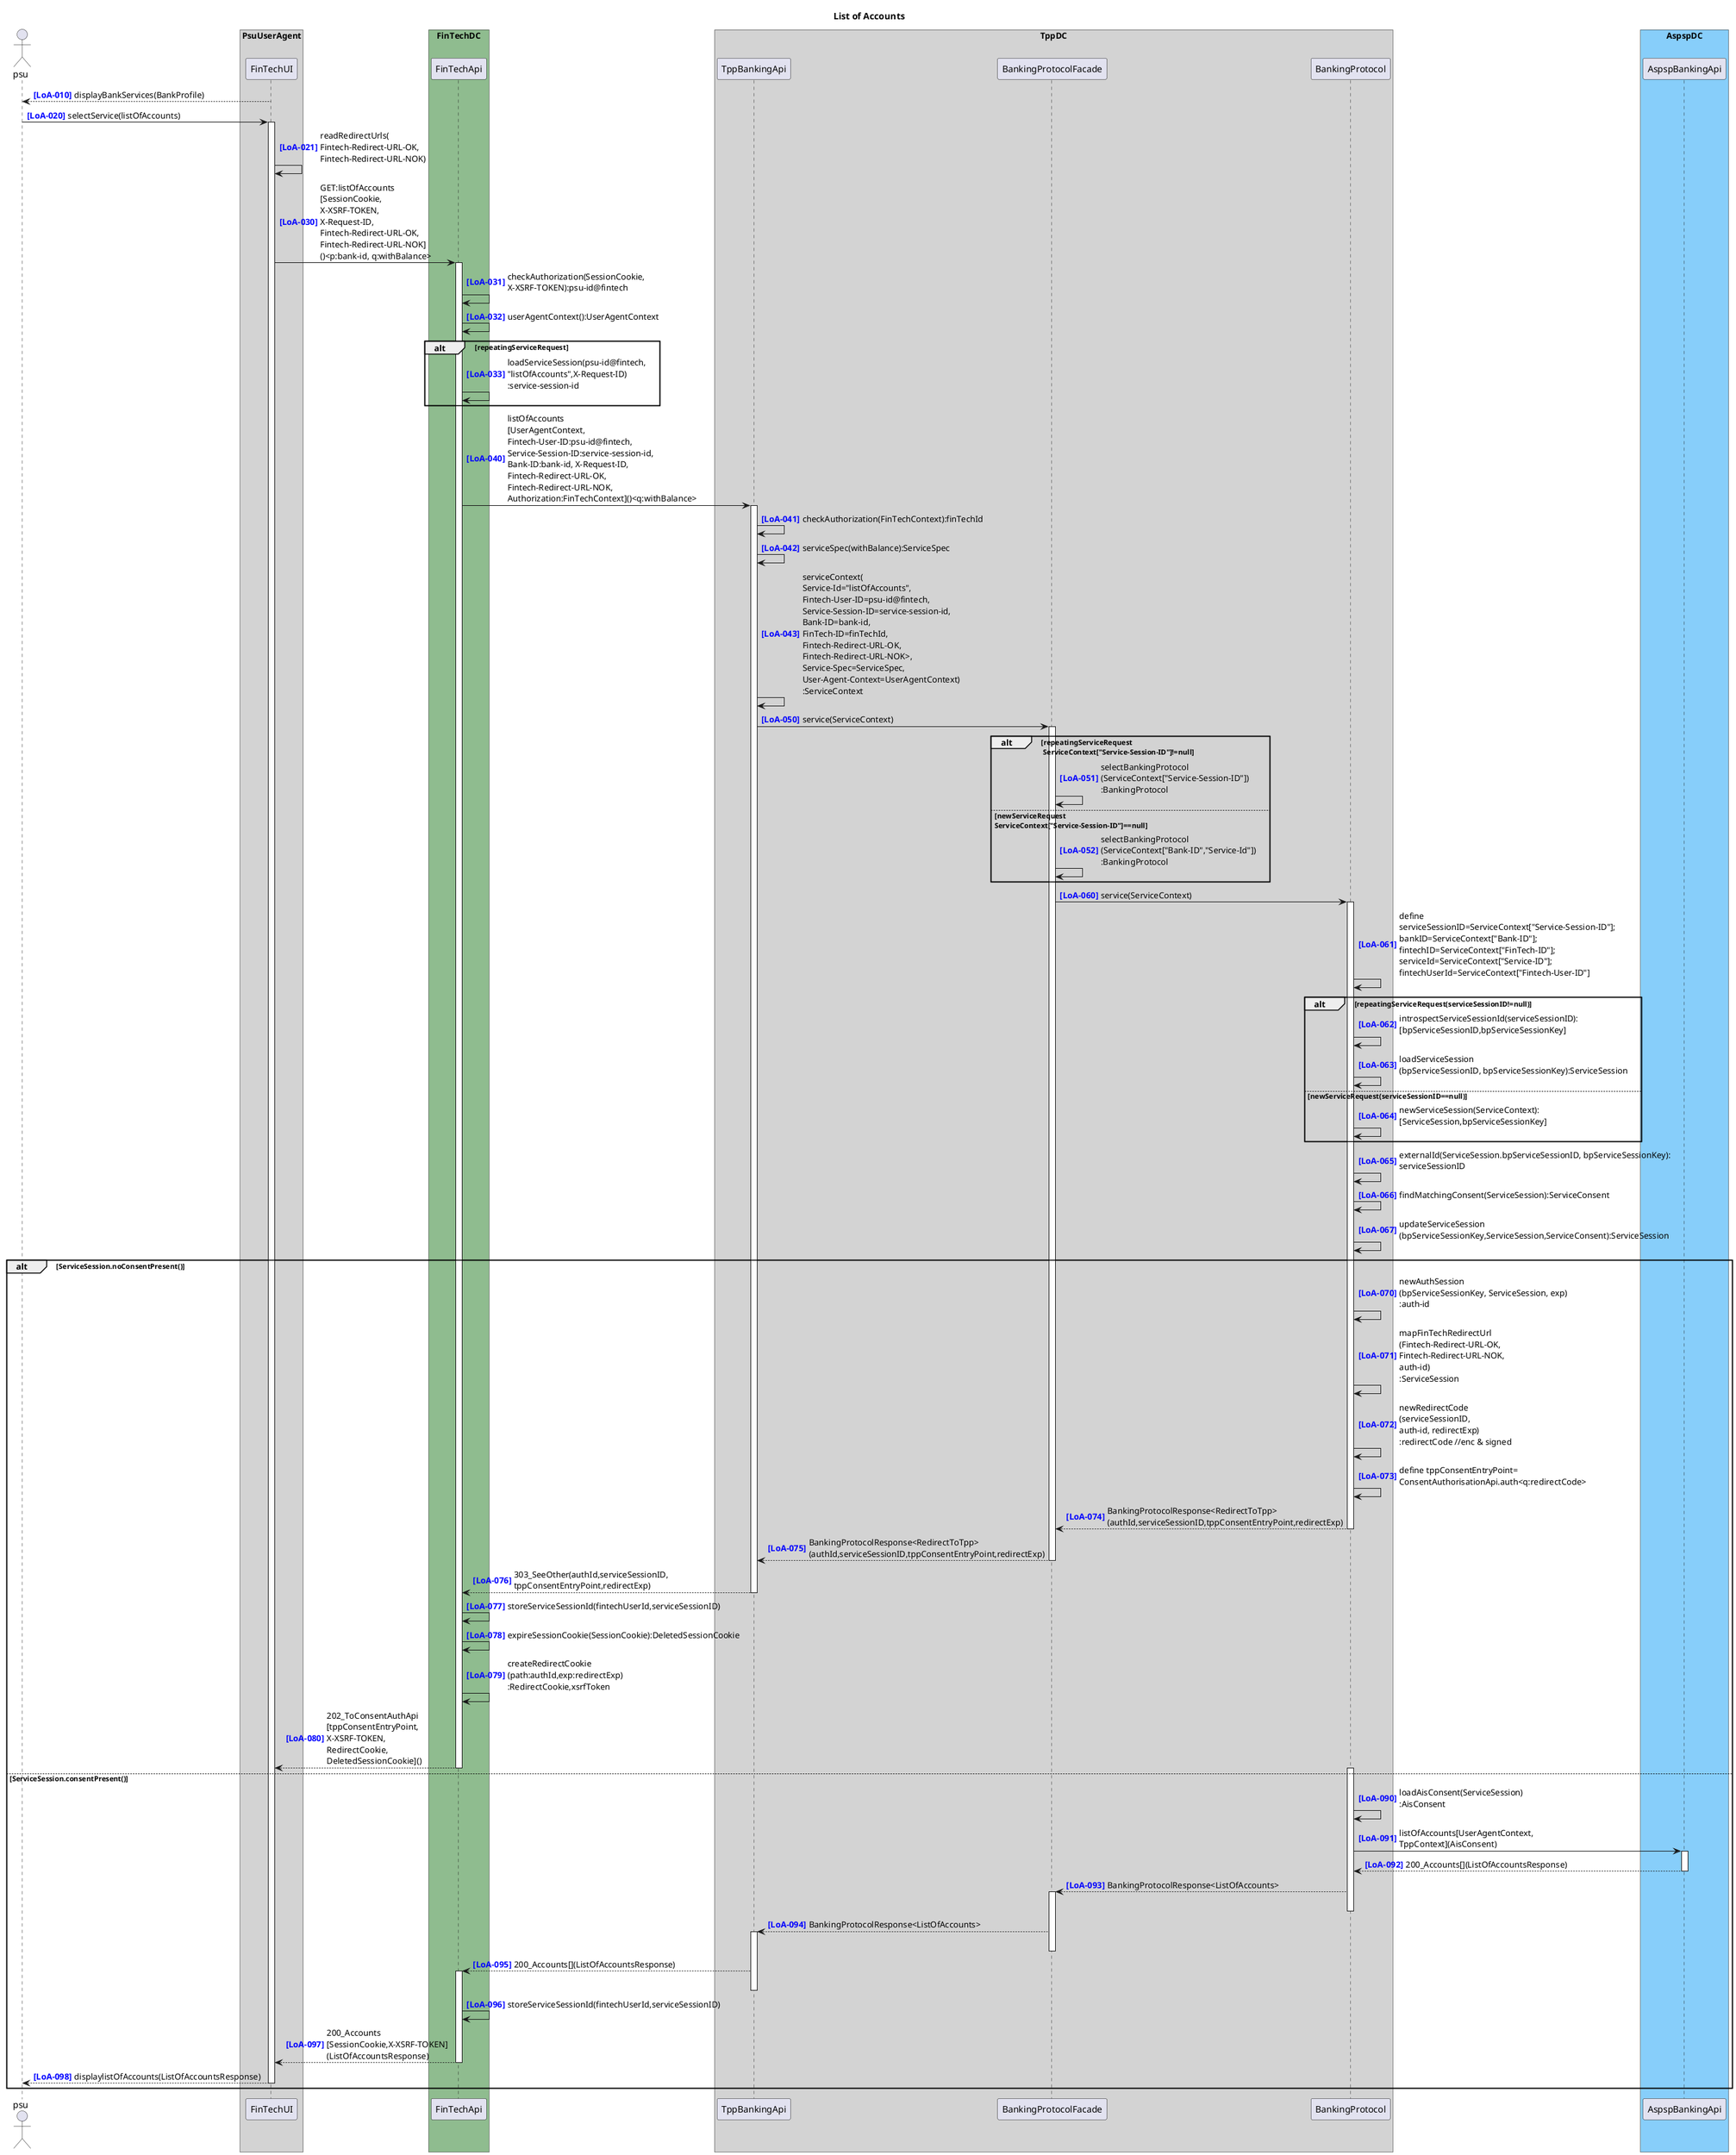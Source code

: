 @startuml

title "List of Accounts"

autonumber 10 10 "<b><color blue>[LoA-000]</color></b>"
actor psu

box "PsuUserAgent" #LightGray
    participant "FinTechUI" as FinTechUI
    'participant "ConsentAuthorisationUI" as ConsentAuthorisationUI
    'participant "OnlineBankingUI" as OnlineBankingUI
end box
box "FinTechDC" #DarkSeaGreen
    participant "FinTechApi" as FinTechApi
end box
box "TppDC" #LightGray
    participant "TppBankingApi" as TppBankingApi
    'participant "ConsentAuthorisationApi" as ConsentAuthorisationApi
    participant "BankingProtocolFacade" as BankingProtocolFacade
    'participant "TppBankSearchApi" as TppBankSearchApi

    participant "BankingProtocol" as BankingProtocol
    'participant "RedirectSessionStoreApi" as RedirectSessionStoreApi
end box
box "AspspDC" #LightSkyBlue
	participant "AspspBankingApi" as AspspBankingApi
    'participant "OnlineBankingApi" as OnlineBankingApi
end box

FinTechUI --> psu : displayBankServices(BankProfile)
autonumber 20 1 "<b><color blue>[LoA-000]"
psu -> FinTechUI ++ : selectService(listOfAccounts)
FinTechUI -> FinTechUI : readRedirectUrls(\nFintech-Redirect-URL-OK,\nFintech-Redirect-URL-NOK)
autonumber 30 1 "<b><color blue>[LoA-000]"
FinTechUI -> FinTechApi ++ : GET:listOfAccounts\n[SessionCookie,\nX-XSRF-TOKEN,\nX-Request-ID, \nFintech-Redirect-URL-OK,\nFintech-Redirect-URL-NOK]\n()<p:bank-id, q:withBalance>
FinTechApi -> FinTechApi : checkAuthorization(SessionCookie,\nX-XSRF-TOKEN):psu-id@fintech
FinTechApi -> FinTechApi : userAgentContext():UserAgentContext
alt repeatingServiceRequest
    FinTechApi -> FinTechApi : loadServiceSession(psu-id@fintech,\n"listOfAccounts",X-Request-ID)\n:service-session-id
end
autonumber 40 1 "<b><color blue>[LoA-000]"
FinTechApi -> TppBankingApi ++ : listOfAccounts\n[UserAgentContext,\nFintech-User-ID:psu-id@fintech,\nService-Session-ID:service-session-id,\nBank-ID:bank-id, X-Request-ID,\nFintech-Redirect-URL-OK,\nFintech-Redirect-URL-NOK,\nAuthorization:FinTechContext]()<q:withBalance>
TppBankingApi -> TppBankingApi : checkAuthorization(FinTechContext):finTechId
TppBankingApi -> TppBankingApi : serviceSpec(withBalance):ServiceSpec
TppBankingApi -> TppBankingApi : serviceContext(\nService-Id="listOfAccounts",\nFintech-User-ID=psu-id@fintech,\nService-Session-ID=service-session-id,\nBank-ID=bank-id,\nFinTech-ID=finTechId,\nFintech-Redirect-URL-OK,\nFintech-Redirect-URL-NOK>,\nService-Spec=ServiceSpec,\nUser-Agent-Context=UserAgentContext)\n:ServiceContext
autonumber 50 1 "<b><color blue>[LoA-000]"
TppBankingApi -> BankingProtocolFacade ++ : service(ServiceContext)
alt repeatingServiceRequest\n ServiceContext["Service-Session-ID"]!=null
    BankingProtocolFacade -> BankingProtocolFacade : selectBankingProtocol\n(ServiceContext["Service-Session-ID"])\n:BankingProtocol
else newServiceRequest \nServiceContext["Service-Session-ID"]==null
    BankingProtocolFacade -> BankingProtocolFacade : selectBankingProtocol\n(ServiceContext["Bank-ID","Service-Id"])\n:BankingProtocol
end
autonumber 60 1 "<b><color blue>[LoA-000]"
BankingProtocolFacade -> BankingProtocol ++ : service(ServiceContext)
BankingProtocol -> BankingProtocol : define \nserviceSessionID=ServiceContext["Service-Session-ID"];\nbankID=ServiceContext["Bank-ID"];\nfintechID=ServiceContext["FinTech-ID"];\nserviceId=ServiceContext["Service-ID"];\nfintechUserId=ServiceContext["Fintech-User-ID"]
alt repeatingServiceRequest(serviceSessionID!=null)
    BankingProtocol -> BankingProtocol : introspectServiceSessionId(serviceSessionID):\n[bpServiceSessionID,bpServiceSessionKey]
    BankingProtocol -> BankingProtocol : loadServiceSession\n(bpServiceSessionID, bpServiceSessionKey):ServiceSession
else newServiceRequest(serviceSessionID==null)
    BankingProtocol -> BankingProtocol : newServiceSession(ServiceContext):\n[ServiceSession,bpServiceSessionKey]
end
BankingProtocol -> BankingProtocol : externalId(ServiceSession.bpServiceSessionID, bpServiceSessionKey):\nserviceSessionID
BankingProtocol -> BankingProtocol : findMatchingConsent(ServiceSession):ServiceConsent
BankingProtocol -> BankingProtocol : updateServiceSession\n(bpServiceSessionKey,ServiceSession,ServiceConsent):ServiceSession
alt ServiceSession.noConsentPresent()
    autonumber 70 1 "<b><color blue>[LoA-000]"
    BankingProtocol -> BankingProtocol : newAuthSession\n(bpServiceSessionKey, ServiceSession, exp)\n:auth-id
    BankingProtocol -> BankingProtocol : mapFinTechRedirectUrl\n(Fintech-Redirect-URL-OK,\nFintech-Redirect-URL-NOK,\nauth-id)\n:ServiceSession
    BankingProtocol -> BankingProtocol : newRedirectCode\n(serviceSessionID,\nauth-id, redirectExp)\n:redirectCode //enc & signed
    BankingProtocol -> BankingProtocol : define tppConsentEntryPoint=\nConsentAuthorisationApi.auth<q:redirectCode>
    return BankingProtocolResponse<RedirectToTpp>\n(authId,serviceSessionID,tppConsentEntryPoint,redirectExp)
    return BankingProtocolResponse<RedirectToTpp>\n(authId,serviceSessionID,tppConsentEntryPoint,redirectExp)
    return 303_SeeOther(authId,serviceSessionID,\ntppConsentEntryPoint,redirectExp)
    FinTechApi -> FinTechApi : storeServiceSessionId(fintechUserId,serviceSessionID)
    FinTechApi -> FinTechApi : expireSessionCookie(SessionCookie):DeletedSessionCookie
    FinTechApi -> FinTechApi : createRedirectCookie\n(path:authId,exp:redirectExp)\n:RedirectCookie,xsrfToken
    return 202_ToConsentAuthApi\n[tppConsentEntryPoint,\nX-XSRF-TOKEN,\nRedirectCookie,\nDeletedSessionCookie]()
else ServiceSession.consentPresent()
    autonumber 90 1 "<b><color blue>[LoA-000]"
    activate BankingProtocol
    BankingProtocol -> BankingProtocol : loadAisConsent(ServiceSession)\n:AisConsent
    BankingProtocol -> AspspBankingApi ++ : listOfAccounts[UserAgentContext,\nTppContext](AisConsent) 
    return 200_Accounts[](ListOfAccountsResponse)
    BankingProtocol --> BankingProtocolFacade ++: BankingProtocolResponse<ListOfAccounts>
    deactivate BankingProtocol
    BankingProtocolFacade --> TppBankingApi ++: BankingProtocolResponse<ListOfAccounts>
    deactivate BankingProtocolFacade
    TppBankingApi --> FinTechApi ++ : 200_Accounts[](ListOfAccountsResponse)
    deactivate TppBankingApi
    FinTechApi -> FinTechApi : storeServiceSessionId(fintechUserId,serviceSessionID)
    FinTechApi --> FinTechUI : 200_Accounts\n[SessionCookie,X-XSRF-TOKEN]\n(ListOfAccountsResponse)
    deactivate FinTechApi
    return displaylistOfAccounts(ListOfAccountsResponse)
end
@enduml
